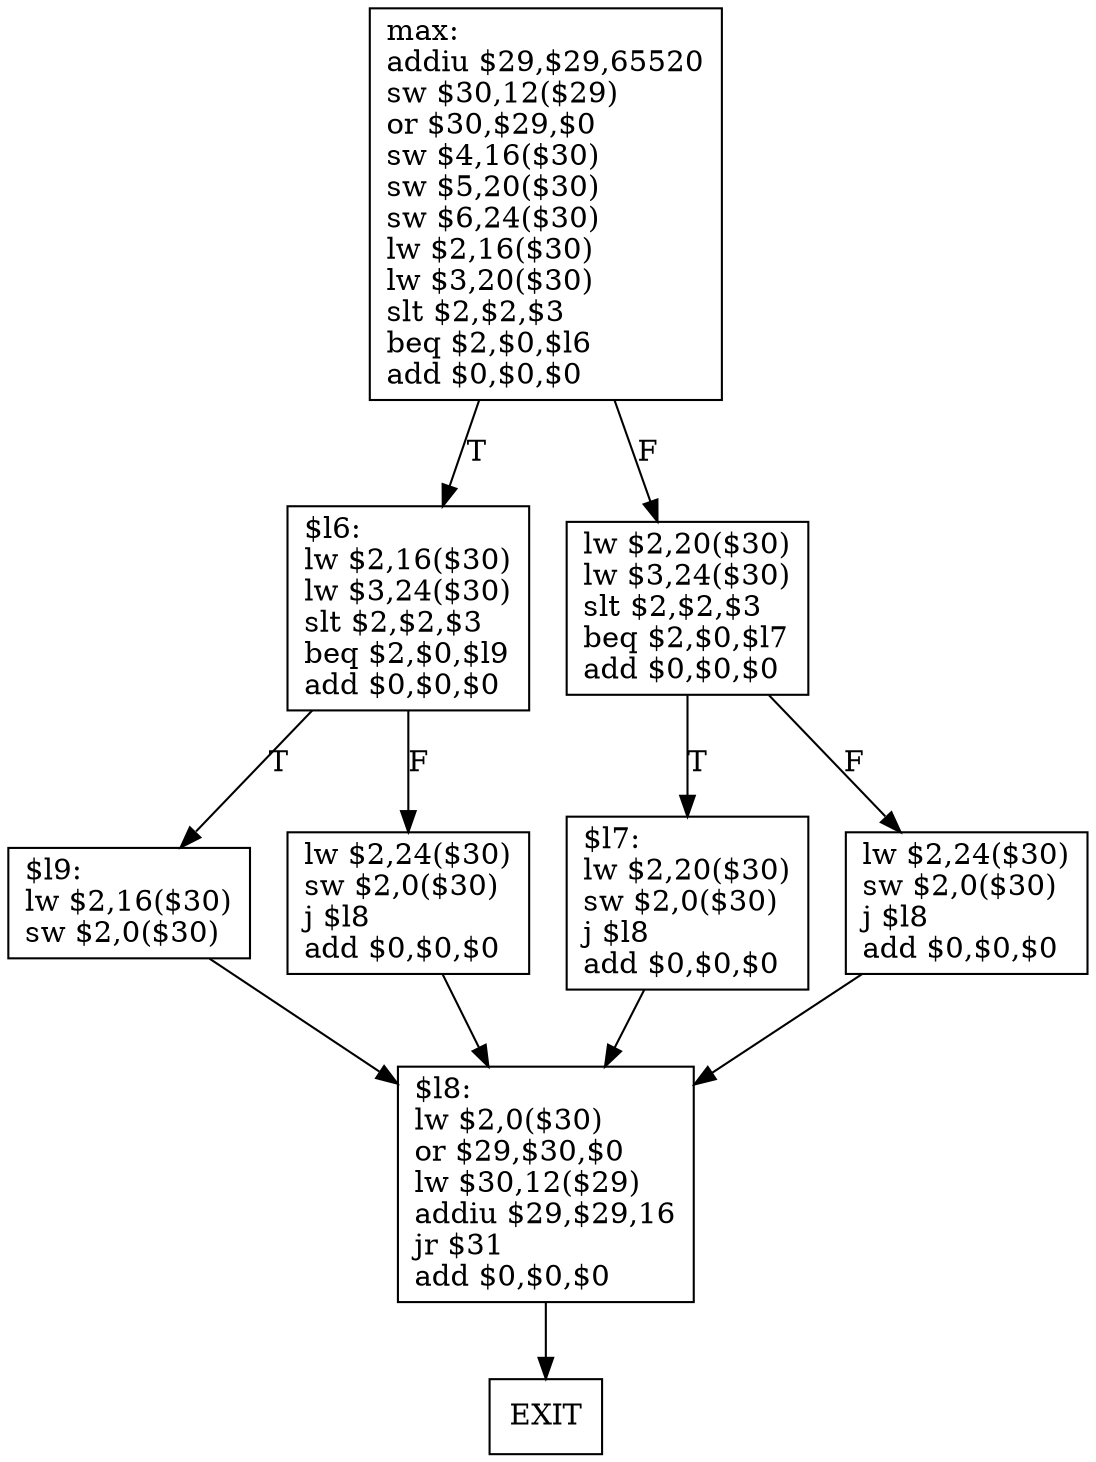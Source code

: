 digraph G1 {
node [shape = box];
BB0 [label = "max:\laddiu $29,$29,65520\lsw $30,12($29)\lor $30,$29,$0\lsw $4,16($30)\lsw $5,20($30)\lsw $6,24($30)\llw $2,16($30)\llw $3,20($30)\lslt $2,$2,$3\lbeq $2,$0,$l6\ladd $0,$0,$0\l"] ;
BB0 -> BB4 [style = filled, label = "T"];
BB0 -> BB1[style = filled, label = "F"];
BB4 [label = "$l6:\llw $2,16($30)\llw $3,24($30)\lslt $2,$2,$3\lbeq $2,$0,$l9\ladd $0,$0,$0\l"] ;
BB4 -> BB6 [style = filled, label = "T"];
BB4 -> BB5[style = filled, label = "F"];
BB6 [label = "$l9:\llw $2,16($30)\lsw $2,0($30)\l"] ;
BB6 -> BB7 [style = filled, label = ""];
BB7 [label = "$l8:\llw $2,0($30)\lor $29,$30,$0\llw $30,12($29)\laddiu $29,$29,16\ljr $31\ladd $0,$0,$0\l"] ;
BB7 -> EXIT  [style = filled, label = ""];
BB5 [label = "lw $2,24($30)\lsw $2,0($30)\lj $l8\ladd $0,$0,$0\l"] ;
BB5 -> BB7 [style = filled, label = ""];
BB1 [label = "lw $2,20($30)\llw $3,24($30)\lslt $2,$2,$3\lbeq $2,$0,$l7\ladd $0,$0,$0\l"] ;
BB1 -> BB3 [style = filled, label = "T"];
BB1 -> BB2[style = filled, label = "F"];
BB3 [label = "$l7:\llw $2,20($30)\lsw $2,0($30)\lj $l8\ladd $0,$0,$0\l"] ;
BB3 -> BB7 [style = filled, label = ""];
BB2 [label = "lw $2,24($30)\lsw $2,0($30)\lj $l8\ladd $0,$0,$0\l"] ;
BB2 -> BB7 [style = filled, label = ""];
}
